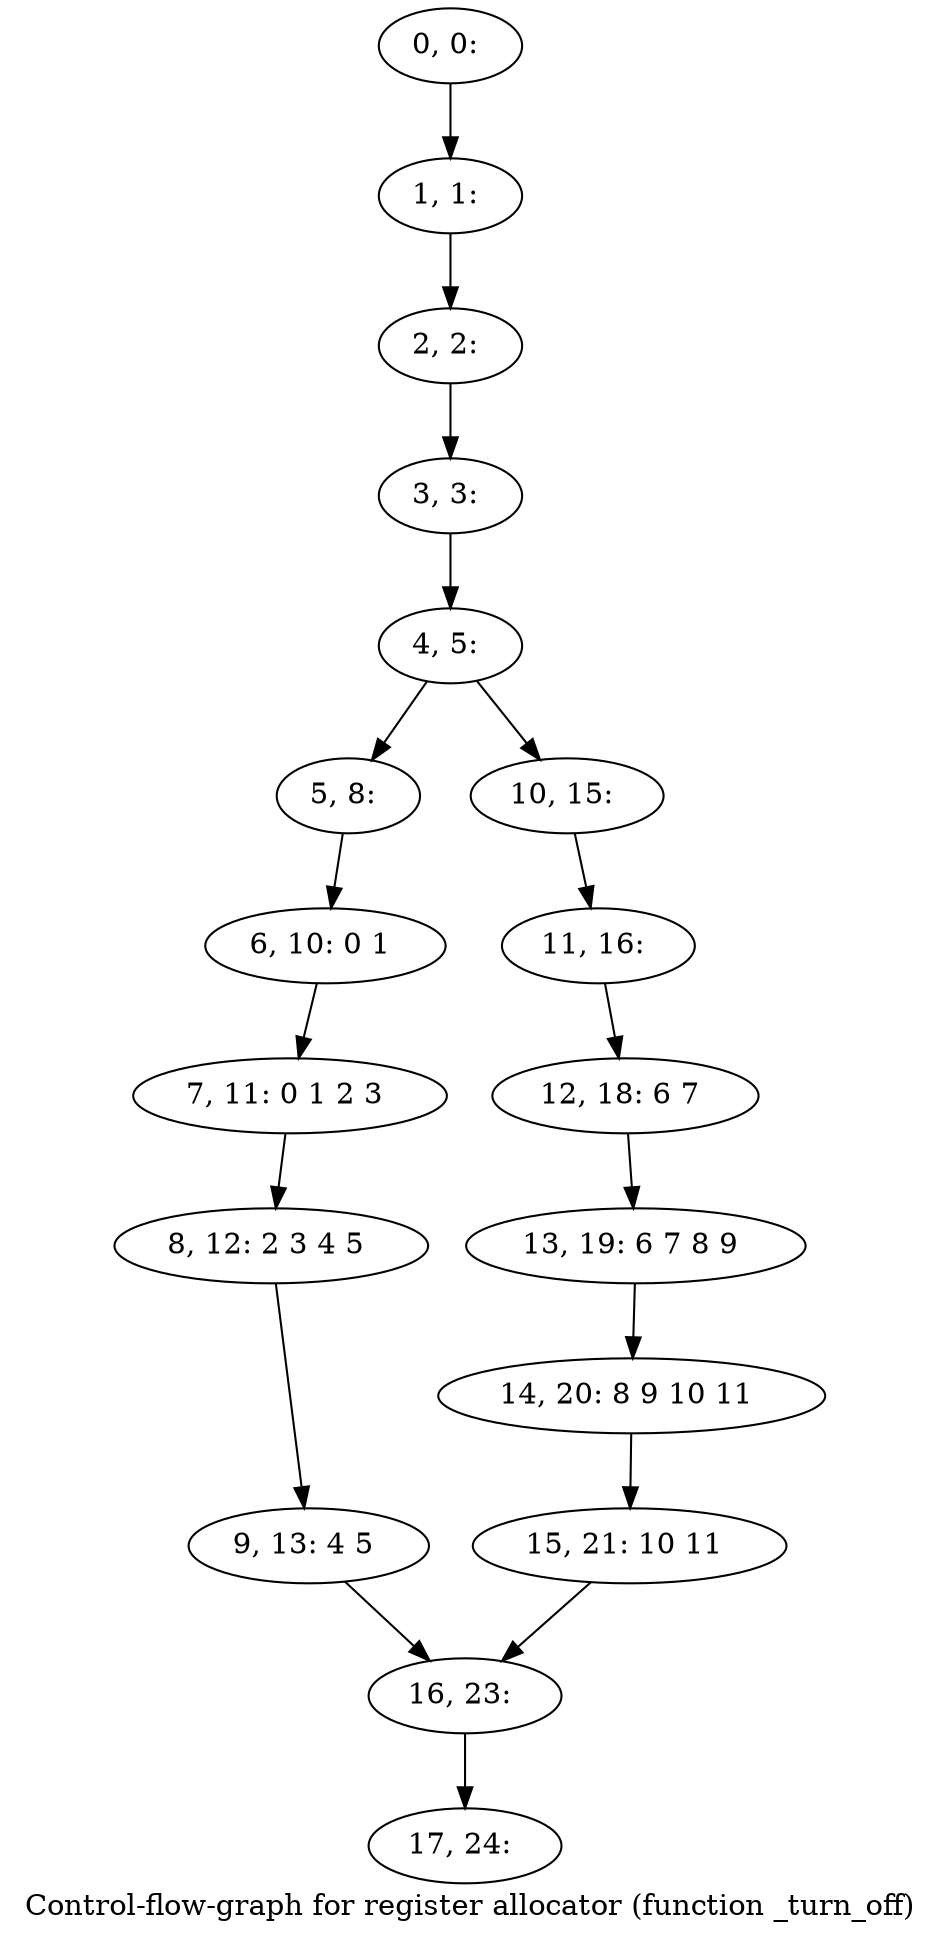 digraph G {
graph [label="Control-flow-graph for register allocator (function _turn_off)"]
0[label="0, 0: "];
1[label="1, 1: "];
2[label="2, 2: "];
3[label="3, 3: "];
4[label="4, 5: "];
5[label="5, 8: "];
6[label="6, 10: 0 1 "];
7[label="7, 11: 0 1 2 3 "];
8[label="8, 12: 2 3 4 5 "];
9[label="9, 13: 4 5 "];
10[label="10, 15: "];
11[label="11, 16: "];
12[label="12, 18: 6 7 "];
13[label="13, 19: 6 7 8 9 "];
14[label="14, 20: 8 9 10 11 "];
15[label="15, 21: 10 11 "];
16[label="16, 23: "];
17[label="17, 24: "];
0->1 ;
1->2 ;
2->3 ;
3->4 ;
4->5 ;
4->10 ;
5->6 ;
6->7 ;
7->8 ;
8->9 ;
9->16 ;
10->11 ;
11->12 ;
12->13 ;
13->14 ;
14->15 ;
15->16 ;
16->17 ;
}

